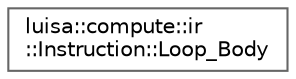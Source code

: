 digraph "类继承关系图"
{
 // LATEX_PDF_SIZE
  bgcolor="transparent";
  edge [fontname=Helvetica,fontsize=10,labelfontname=Helvetica,labelfontsize=10];
  node [fontname=Helvetica,fontsize=10,shape=box,height=0.2,width=0.4];
  rankdir="LR";
  Node0 [id="Node000000",label="luisa::compute::ir\l::Instruction::Loop_Body",height=0.2,width=0.4,color="grey40", fillcolor="white", style="filled",URL="$structluisa_1_1compute_1_1ir_1_1_instruction_1_1_loop___body.html",tooltip=" "];
}
